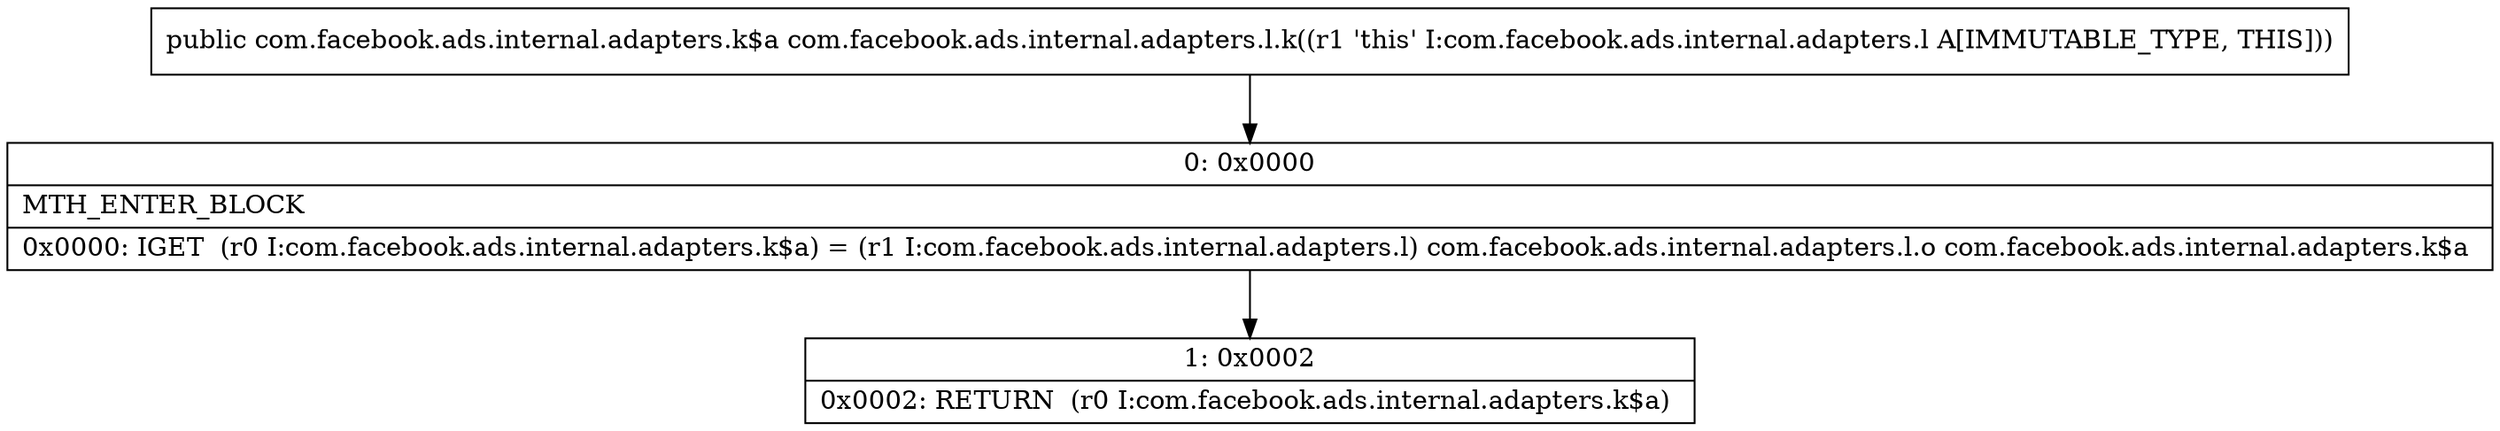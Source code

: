 digraph "CFG forcom.facebook.ads.internal.adapters.l.k()Lcom\/facebook\/ads\/internal\/adapters\/k$a;" {
Node_0 [shape=record,label="{0\:\ 0x0000|MTH_ENTER_BLOCK\l|0x0000: IGET  (r0 I:com.facebook.ads.internal.adapters.k$a) = (r1 I:com.facebook.ads.internal.adapters.l) com.facebook.ads.internal.adapters.l.o com.facebook.ads.internal.adapters.k$a \l}"];
Node_1 [shape=record,label="{1\:\ 0x0002|0x0002: RETURN  (r0 I:com.facebook.ads.internal.adapters.k$a) \l}"];
MethodNode[shape=record,label="{public com.facebook.ads.internal.adapters.k$a com.facebook.ads.internal.adapters.l.k((r1 'this' I:com.facebook.ads.internal.adapters.l A[IMMUTABLE_TYPE, THIS])) }"];
MethodNode -> Node_0;
Node_0 -> Node_1;
}

